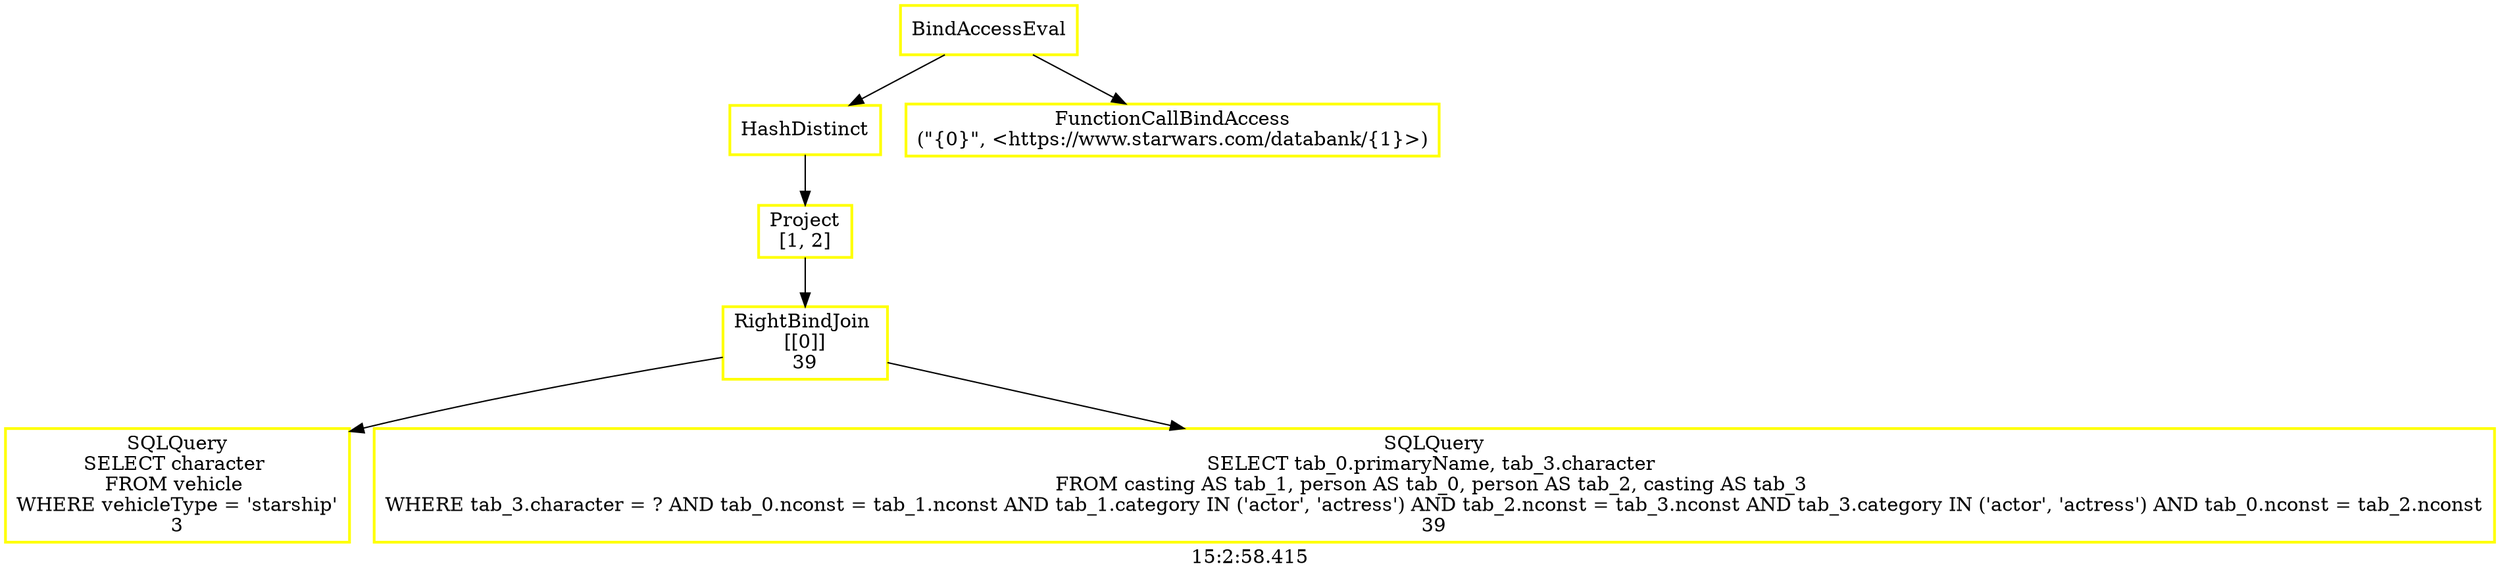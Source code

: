 digraph  g{ graph[label = "15:2:58.415"]
node [shape=rectangle, color=black, fontcolor=black, style=bold] edge [color=black] 0 [label="BindAccessEval", color = yellow] ; 
1 [label="HashDistinct", color = yellow] ; 
0 -> 1 ; 
2 [label="Project
[1, 2]", color = yellow] ; 
1 -> 2 ; 
3 [label="RightBindJoin 
[[0]]
39", color = yellow] ; 
2 -> 3 ; 
4 [label="SQLQuery
SELECT character 
FROM vehicle 
WHERE vehicleType = 'starship'
3", color = yellow] ; 
3 -> 4 ; 
5 [label="SQLQuery
SELECT tab_0.primaryName, tab_3.character 
FROM casting AS tab_1, person AS tab_0, person AS tab_2, casting AS tab_3 
WHERE tab_3.character = ? AND tab_0.nconst = tab_1.nconst AND tab_1.category IN ('actor', 'actress') AND tab_2.nconst = tab_3.nconst AND tab_3.category IN ('actor', 'actress') AND tab_0.nconst = tab_2.nconst
39", color = yellow] ; 
3 -> 5 ; 
6 [label="FunctionCallBindAccess
(\"{0}\", <https://www.starwars.com/databank/{1}>)", color = yellow] ; 
0 -> 6 ; 
}

